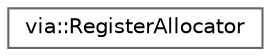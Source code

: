 digraph "Graphical Class Hierarchy"
{
 // LATEX_PDF_SIZE
  bgcolor="transparent";
  edge [fontname=Helvetica,fontsize=10,labelfontname=Helvetica,labelfontsize=10];
  node [fontname=Helvetica,fontsize=10,shape=box,height=0.2,width=0.4];
  rankdir="LR";
  Node0 [id="Node000000",label="via::RegisterAllocator",height=0.2,width=0.4,color="grey40", fillcolor="white", style="filled",URL="$classvia_1_1RegisterAllocator.html",tooltip="Handles compile-time register allocation and deallocation."];
}
